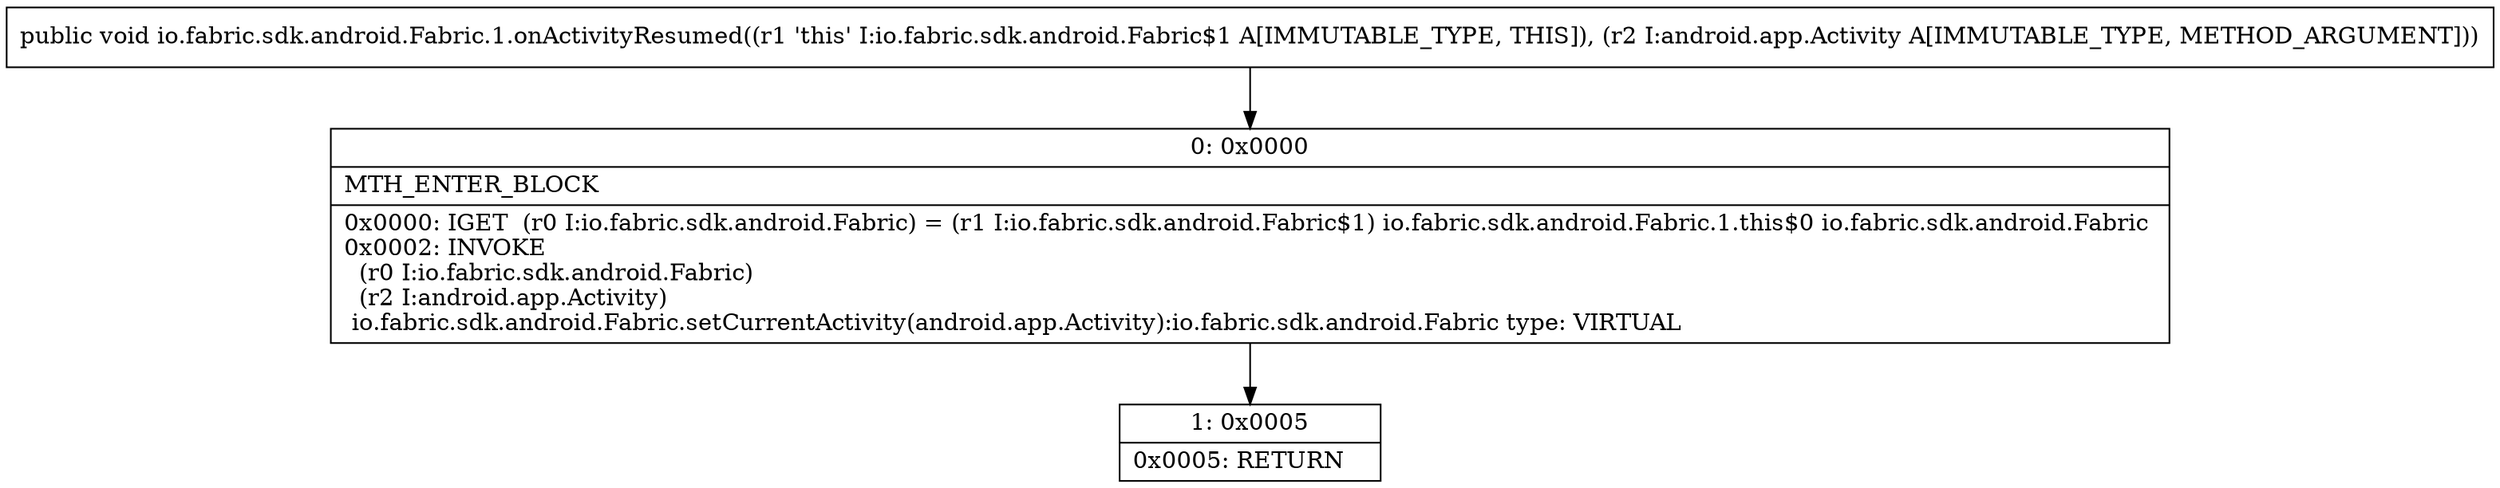 digraph "CFG forio.fabric.sdk.android.Fabric.1.onActivityResumed(Landroid\/app\/Activity;)V" {
Node_0 [shape=record,label="{0\:\ 0x0000|MTH_ENTER_BLOCK\l|0x0000: IGET  (r0 I:io.fabric.sdk.android.Fabric) = (r1 I:io.fabric.sdk.android.Fabric$1) io.fabric.sdk.android.Fabric.1.this$0 io.fabric.sdk.android.Fabric \l0x0002: INVOKE  \l  (r0 I:io.fabric.sdk.android.Fabric)\l  (r2 I:android.app.Activity)\l io.fabric.sdk.android.Fabric.setCurrentActivity(android.app.Activity):io.fabric.sdk.android.Fabric type: VIRTUAL \l}"];
Node_1 [shape=record,label="{1\:\ 0x0005|0x0005: RETURN   \l}"];
MethodNode[shape=record,label="{public void io.fabric.sdk.android.Fabric.1.onActivityResumed((r1 'this' I:io.fabric.sdk.android.Fabric$1 A[IMMUTABLE_TYPE, THIS]), (r2 I:android.app.Activity A[IMMUTABLE_TYPE, METHOD_ARGUMENT])) }"];
MethodNode -> Node_0;
Node_0 -> Node_1;
}

